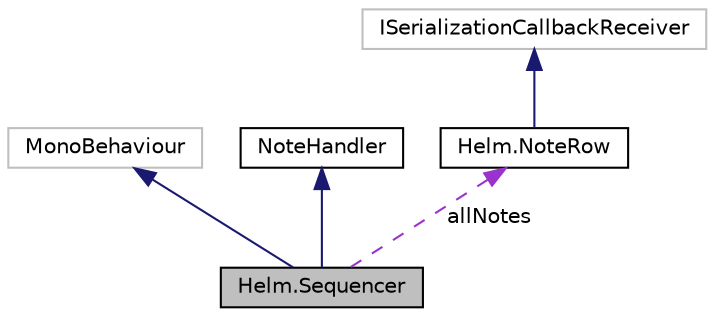 digraph "Helm.Sequencer"
{
  edge [fontname="Helvetica",fontsize="10",labelfontname="Helvetica",labelfontsize="10"];
  node [fontname="Helvetica",fontsize="10",shape=record];
  Node5 [label="Helm.Sequencer",height=0.2,width=0.4,color="black", fillcolor="grey75", style="filled", fontcolor="black"];
  Node6 -> Node5 [dir="back",color="midnightblue",fontsize="10",style="solid",fontname="Helvetica"];
  Node6 [label="MonoBehaviour",height=0.2,width=0.4,color="grey75", fillcolor="white", style="filled"];
  Node7 -> Node5 [dir="back",color="midnightblue",fontsize="10",style="solid",fontname="Helvetica"];
  Node7 [label="NoteHandler",height=0.2,width=0.4,color="black", fillcolor="white", style="filled",URL="$interface_helm_1_1_note_handler.html",tooltip="An interface for classes that can receive note on and off events. "];
  Node8 -> Node5 [dir="back",color="darkorchid3",fontsize="10",style="dashed",label=" allNotes" ,fontname="Helvetica"];
  Node8 [label="Helm.NoteRow",height=0.2,width=0.4,color="black", fillcolor="white", style="filled",URL="$class_helm_1_1_note_row.html",tooltip="A single note row in the sequencer. "];
  Node9 -> Node8 [dir="back",color="midnightblue",fontsize="10",style="solid",fontname="Helvetica"];
  Node9 [label="ISerializationCallbackReceiver",height=0.2,width=0.4,color="grey75", fillcolor="white", style="filled"];
}
